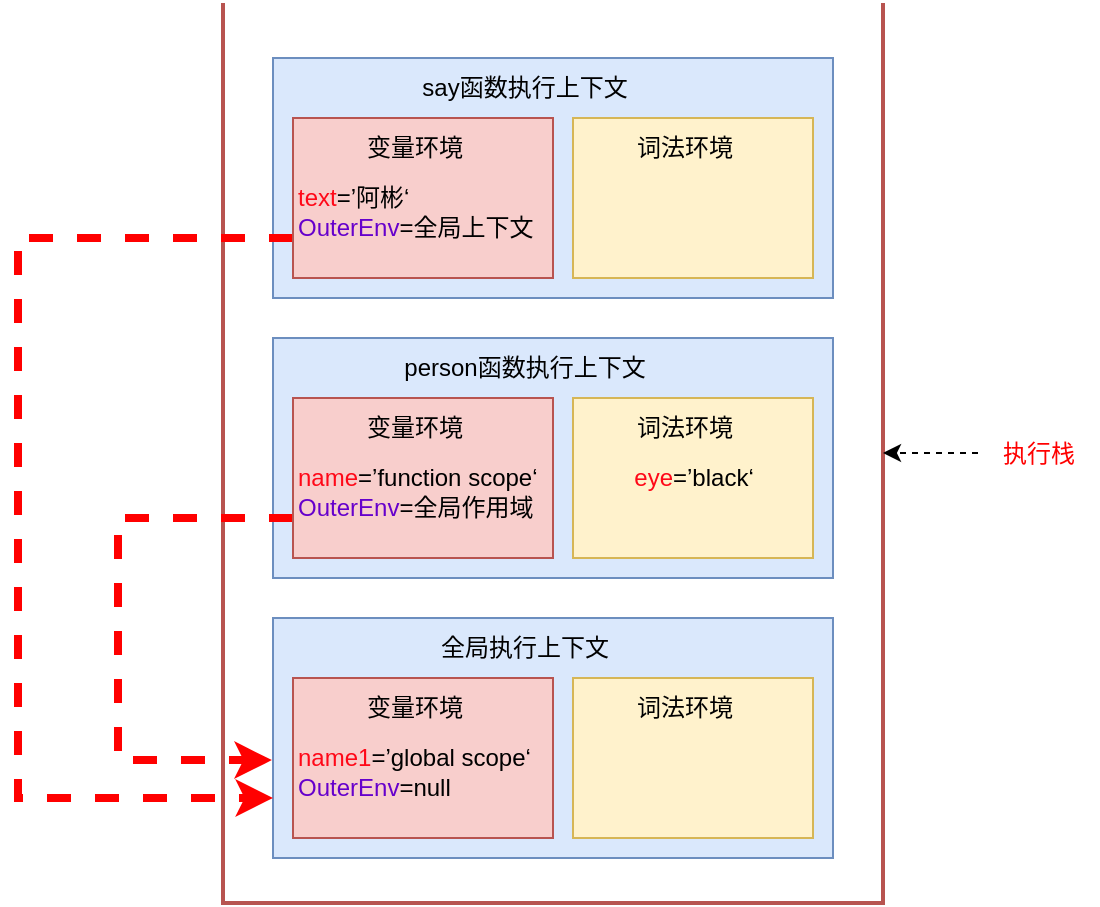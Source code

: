 <mxfile version="20.5.1" type="github">
  <diagram id="oRTYc57QfcXdocjeUA8d" name="第 1 页">
    <mxGraphModel dx="1426" dy="737" grid="1" gridSize="10" guides="1" tooltips="1" connect="1" arrows="1" fold="1" page="1" pageScale="1" pageWidth="3300" pageHeight="4681" math="0" shadow="0">
      <root>
        <mxCell id="0" />
        <mxCell id="1" parent="0" />
        <mxCell id="aVomu0oGOpSBf0f6bF5p-1" value="" style="strokeWidth=2;html=1;shape=mxgraph.flowchart.annotation_1;align=left;pointerEvents=1;rotation=-90;fillColor=#f8cecc;strokeColor=#b85450;" vertex="1" parent="1">
          <mxGeometry x="532.5" y="122.5" width="450" height="330" as="geometry" />
        </mxCell>
        <mxCell id="aVomu0oGOpSBf0f6bF5p-10" value="" style="rounded=0;whiteSpace=wrap;html=1;fillColor=#dae8fc;strokeColor=#6c8ebf;" vertex="1" parent="1">
          <mxGeometry x="617.5" y="230" width="280" height="120" as="geometry" />
        </mxCell>
        <mxCell id="aVomu0oGOpSBf0f6bF5p-22" style="edgeStyle=orthogonalEdgeStyle;rounded=0;orthogonalLoop=1;jettySize=auto;html=1;exitX=0;exitY=0.75;exitDx=0;exitDy=0;entryX=-0.002;entryY=0.592;entryDx=0;entryDy=0;entryPerimeter=0;fontColor=#6600CC;dashed=1;strokeWidth=4;strokeColor=#FF0000;" edge="1" parent="1" source="aVomu0oGOpSBf0f6bF5p-11" target="aVomu0oGOpSBf0f6bF5p-16">
          <mxGeometry relative="1" as="geometry">
            <Array as="points">
              <mxPoint x="540" y="320" />
              <mxPoint x="540" y="441" />
            </Array>
          </mxGeometry>
        </mxCell>
        <mxCell id="aVomu0oGOpSBf0f6bF5p-11" value="&lt;br&gt;&lt;font color=&quot;#ff0818&quot;&gt;name&lt;/font&gt;=’function scope‘&lt;br&gt;&lt;font color=&quot;#6600cc&quot;&gt;OuterEnv&lt;/font&gt;=全局作用域" style="rounded=0;whiteSpace=wrap;html=1;align=left;fillColor=#f8cecc;strokeColor=#b85450;" vertex="1" parent="1">
          <mxGeometry x="627.5" y="260" width="130" height="80" as="geometry" />
        </mxCell>
        <mxCell id="aVomu0oGOpSBf0f6bF5p-12" value="&lt;font color=&quot;#ff0818&quot;&gt;eye&lt;/font&gt;=’black‘" style="rounded=0;whiteSpace=wrap;html=1;fillColor=#fff2cc;strokeColor=#d6b656;" vertex="1" parent="1">
          <mxGeometry x="767.5" y="260" width="120" height="80" as="geometry" />
        </mxCell>
        <mxCell id="aVomu0oGOpSBf0f6bF5p-13" value="person函数执行上下文" style="text;html=1;align=center;verticalAlign=middle;resizable=0;points=[];autosize=1;strokeColor=none;fillColor=none;" vertex="1" parent="1">
          <mxGeometry x="672.5" y="230" width="140" height="30" as="geometry" />
        </mxCell>
        <mxCell id="aVomu0oGOpSBf0f6bF5p-14" value="词法环境" style="text;html=1;align=center;verticalAlign=middle;resizable=0;points=[];autosize=1;strokeColor=none;fillColor=none;" vertex="1" parent="1">
          <mxGeometry x="787.5" y="260" width="70" height="30" as="geometry" />
        </mxCell>
        <mxCell id="aVomu0oGOpSBf0f6bF5p-15" value="变量环境" style="text;html=1;align=center;verticalAlign=middle;resizable=0;points=[];autosize=1;strokeColor=none;fillColor=none;" vertex="1" parent="1">
          <mxGeometry x="652.5" y="260" width="70" height="30" as="geometry" />
        </mxCell>
        <mxCell id="aVomu0oGOpSBf0f6bF5p-16" value="" style="rounded=0;whiteSpace=wrap;html=1;fillColor=#dae8fc;strokeColor=#6c8ebf;" vertex="1" parent="1">
          <mxGeometry x="617.5" y="370" width="280" height="120" as="geometry" />
        </mxCell>
        <mxCell id="aVomu0oGOpSBf0f6bF5p-17" value="&lt;br&gt;&lt;font color=&quot;#ff0818&quot;&gt;name1&lt;/font&gt;=’global scope‘&lt;br&gt;&lt;font color=&quot;#6600cc&quot;&gt;OuterEnv&lt;/font&gt;=null" style="rounded=0;whiteSpace=wrap;html=1;align=left;fillColor=#f8cecc;strokeColor=#b85450;" vertex="1" parent="1">
          <mxGeometry x="627.5" y="400" width="130" height="80" as="geometry" />
        </mxCell>
        <mxCell id="aVomu0oGOpSBf0f6bF5p-18" value="" style="rounded=0;whiteSpace=wrap;html=1;fillColor=#fff2cc;strokeColor=#d6b656;" vertex="1" parent="1">
          <mxGeometry x="767.5" y="400" width="120" height="80" as="geometry" />
        </mxCell>
        <mxCell id="aVomu0oGOpSBf0f6bF5p-19" value="全局执行上下文" style="text;html=1;align=center;verticalAlign=middle;resizable=0;points=[];autosize=1;strokeColor=none;fillColor=none;" vertex="1" parent="1">
          <mxGeometry x="687.5" y="370" width="110" height="30" as="geometry" />
        </mxCell>
        <mxCell id="aVomu0oGOpSBf0f6bF5p-20" value="词法环境" style="text;html=1;align=center;verticalAlign=middle;resizable=0;points=[];autosize=1;strokeColor=none;fillColor=none;" vertex="1" parent="1">
          <mxGeometry x="787.5" y="400" width="70" height="30" as="geometry" />
        </mxCell>
        <mxCell id="aVomu0oGOpSBf0f6bF5p-21" value="变量环境" style="text;html=1;align=center;verticalAlign=middle;resizable=0;points=[];autosize=1;strokeColor=none;fillColor=none;" vertex="1" parent="1">
          <mxGeometry x="652.5" y="400" width="70" height="30" as="geometry" />
        </mxCell>
        <mxCell id="aVomu0oGOpSBf0f6bF5p-25" value="" style="rounded=0;whiteSpace=wrap;html=1;fillColor=#dae8fc;strokeColor=#6c8ebf;" vertex="1" parent="1">
          <mxGeometry x="617.5" y="90" width="280" height="120" as="geometry" />
        </mxCell>
        <mxCell id="aVomu0oGOpSBf0f6bF5p-31" style="edgeStyle=orthogonalEdgeStyle;rounded=0;orthogonalLoop=1;jettySize=auto;html=1;exitX=0;exitY=0.75;exitDx=0;exitDy=0;entryX=0;entryY=0.75;entryDx=0;entryDy=0;dashed=1;strokeColor=#FF0000;strokeWidth=4;fontColor=#6600CC;" edge="1" parent="1" source="aVomu0oGOpSBf0f6bF5p-26" target="aVomu0oGOpSBf0f6bF5p-16">
          <mxGeometry relative="1" as="geometry">
            <Array as="points">
              <mxPoint x="490" y="180" />
              <mxPoint x="490" y="460" />
            </Array>
          </mxGeometry>
        </mxCell>
        <mxCell id="aVomu0oGOpSBf0f6bF5p-26" value="&lt;br&gt;&lt;font color=&quot;#ff0818&quot;&gt;text&lt;/font&gt;=’阿彬‘&lt;br&gt;&lt;font color=&quot;#6600cc&quot;&gt;OuterEnv&lt;/font&gt;=全局上下文" style="rounded=0;whiteSpace=wrap;html=1;align=left;fillColor=#f8cecc;strokeColor=#b85450;" vertex="1" parent="1">
          <mxGeometry x="627.5" y="120" width="130" height="80" as="geometry" />
        </mxCell>
        <mxCell id="aVomu0oGOpSBf0f6bF5p-27" value="" style="rounded=0;whiteSpace=wrap;html=1;fillColor=#fff2cc;strokeColor=#d6b656;" vertex="1" parent="1">
          <mxGeometry x="767.5" y="120" width="120" height="80" as="geometry" />
        </mxCell>
        <mxCell id="aVomu0oGOpSBf0f6bF5p-28" value="say函数执行上下文" style="text;html=1;align=center;verticalAlign=middle;resizable=0;points=[];autosize=1;strokeColor=none;fillColor=none;" vertex="1" parent="1">
          <mxGeometry x="677.5" y="90" width="130" height="30" as="geometry" />
        </mxCell>
        <mxCell id="aVomu0oGOpSBf0f6bF5p-29" value="词法环境" style="text;html=1;align=center;verticalAlign=middle;resizable=0;points=[];autosize=1;strokeColor=none;fillColor=none;" vertex="1" parent="1">
          <mxGeometry x="787.5" y="120" width="70" height="30" as="geometry" />
        </mxCell>
        <mxCell id="aVomu0oGOpSBf0f6bF5p-30" value="变量环境" style="text;html=1;align=center;verticalAlign=middle;resizable=0;points=[];autosize=1;strokeColor=none;fillColor=none;" vertex="1" parent="1">
          <mxGeometry x="652.5" y="120" width="70" height="30" as="geometry" />
        </mxCell>
        <mxCell id="aVomu0oGOpSBf0f6bF5p-33" style="edgeStyle=orthogonalEdgeStyle;rounded=0;orthogonalLoop=1;jettySize=auto;html=1;entryX=0.5;entryY=1;entryDx=0;entryDy=0;entryPerimeter=0;dashed=1;strokeColor=#000000;strokeWidth=1;fontColor=#6600CC;" edge="1" parent="1" source="aVomu0oGOpSBf0f6bF5p-32" target="aVomu0oGOpSBf0f6bF5p-1">
          <mxGeometry relative="1" as="geometry" />
        </mxCell>
        <mxCell id="aVomu0oGOpSBf0f6bF5p-32" value="&lt;font color=&quot;#ff0000&quot;&gt;执行栈&lt;/font&gt;" style="text;html=1;align=center;verticalAlign=middle;resizable=0;points=[];autosize=1;strokeColor=none;fillColor=none;fontColor=#6600CC;" vertex="1" parent="1">
          <mxGeometry x="970" y="272.5" width="60" height="30" as="geometry" />
        </mxCell>
      </root>
    </mxGraphModel>
  </diagram>
</mxfile>
